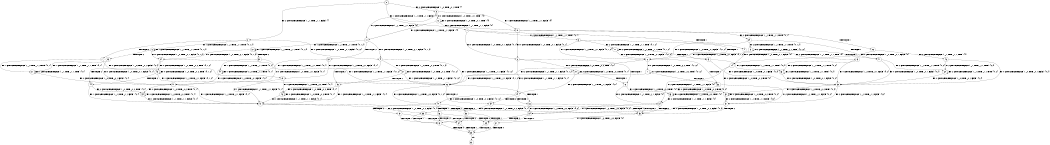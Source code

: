 digraph BCG {
size = "7, 10.5";
center = TRUE;
node [shape = circle];
0 [peripheries = 2];
0 -> 1 [label = "EX !1 !ATOMIC_EXCH_BRANCH (1, +1, TRUE, +1, 1, FALSE) !{}"];
0 -> 2 [label = "EX !2 !ATOMIC_EXCH_BRANCH (1, +1, TRUE, +1, 1, FALSE) !{}"];
0 -> 3 [label = "EX !0 !ATOMIC_EXCH_BRANCH (1, +0, TRUE, +0, 1, TRUE) !{}"];
1 -> 4 [label = "TERMINATE !1"];
1 -> 5 [label = "EX !2 !ATOMIC_EXCH_BRANCH (1, +1, TRUE, +1, 1, TRUE) !{0, 1}"];
1 -> 6 [label = "EX !0 !ATOMIC_EXCH_BRANCH (1, +0, TRUE, +0, 1, FALSE) !{0, 1}"];
2 -> 7 [label = "TERMINATE !2"];
2 -> 8 [label = "EX !1 !ATOMIC_EXCH_BRANCH (1, +1, TRUE, +1, 1, TRUE) !{0, 1, 2}"];
2 -> 9 [label = "EX !0 !ATOMIC_EXCH_BRANCH (1, +0, TRUE, +0, 1, FALSE) !{0, 1, 2}"];
3 -> 10 [label = "EX !1 !ATOMIC_EXCH_BRANCH (1, +1, TRUE, +1, 1, FALSE) !{0}"];
3 -> 11 [label = "EX !2 !ATOMIC_EXCH_BRANCH (1, +1, TRUE, +1, 1, FALSE) !{0}"];
3 -> 12 [label = "EX !0 !ATOMIC_EXCH_BRANCH (1, +0, TRUE, +0, 1, TRUE) !{0}"];
4 -> 13 [label = "EX !2 !ATOMIC_EXCH_BRANCH (1, +1, TRUE, +1, 1, TRUE) !{0}"];
4 -> 14 [label = "EX !0 !ATOMIC_EXCH_BRANCH (1, +0, TRUE, +0, 1, FALSE) !{0}"];
5 -> 15 [label = "TERMINATE !1"];
5 -> 16 [label = "EX !0 !ATOMIC_EXCH_BRANCH (1, +0, TRUE, +0, 1, FALSE) !{0, 1, 2}"];
5 -> 17 [label = "EX !2 !ATOMIC_EXCH_BRANCH (1, +1, TRUE, +1, 1, TRUE) !{0, 1, 2}"];
6 -> 18 [label = "TERMINATE !1"];
6 -> 19 [label = "EX !2 !ATOMIC_EXCH_BRANCH (1, +1, TRUE, +1, 1, FALSE) !{0, 1}"];
6 -> 20 [label = "EX !0 !ATOMIC_EXCH_BRANCH (1, +0, TRUE, +0, 2, TRUE) !{0, 1}"];
7 -> 21 [label = "EX !1 !ATOMIC_EXCH_BRANCH (1, +1, TRUE, +1, 1, TRUE) !{0, 1}"];
7 -> 22 [label = "EX !0 !ATOMIC_EXCH_BRANCH (1, +0, TRUE, +0, 1, FALSE) !{0, 1}"];
8 -> 23 [label = "TERMINATE !2"];
8 -> 24 [label = "EX !0 !ATOMIC_EXCH_BRANCH (1, +0, TRUE, +0, 1, FALSE) !{0, 1, 2}"];
8 -> 8 [label = "EX !1 !ATOMIC_EXCH_BRANCH (1, +1, TRUE, +1, 1, TRUE) !{0, 1, 2}"];
9 -> 25 [label = "TERMINATE !2"];
9 -> 26 [label = "EX !1 !ATOMIC_EXCH_BRANCH (1, +1, TRUE, +1, 1, FALSE) !{0, 1, 2}"];
9 -> 27 [label = "EX !0 !ATOMIC_EXCH_BRANCH (1, +0, TRUE, +0, 2, TRUE) !{0, 1, 2}"];
10 -> 28 [label = "TERMINATE !1"];
10 -> 29 [label = "EX !2 !ATOMIC_EXCH_BRANCH (1, +1, TRUE, +1, 1, TRUE) !{0, 1}"];
10 -> 6 [label = "EX !0 !ATOMIC_EXCH_BRANCH (1, +0, TRUE, +0, 1, FALSE) !{0, 1}"];
11 -> 30 [label = "TERMINATE !2"];
11 -> 31 [label = "EX !1 !ATOMIC_EXCH_BRANCH (1, +1, TRUE, +1, 1, TRUE) !{0, 1, 2}"];
11 -> 9 [label = "EX !0 !ATOMIC_EXCH_BRANCH (1, +0, TRUE, +0, 1, FALSE) !{0, 1, 2}"];
12 -> 10 [label = "EX !1 !ATOMIC_EXCH_BRANCH (1, +1, TRUE, +1, 1, FALSE) !{0}"];
12 -> 11 [label = "EX !2 !ATOMIC_EXCH_BRANCH (1, +1, TRUE, +1, 1, FALSE) !{0}"];
12 -> 12 [label = "EX !0 !ATOMIC_EXCH_BRANCH (1, +0, TRUE, +0, 1, TRUE) !{0}"];
13 -> 32 [label = "EX !0 !ATOMIC_EXCH_BRANCH (1, +0, TRUE, +0, 1, FALSE) !{0, 2}"];
13 -> 33 [label = "EX !2 !ATOMIC_EXCH_BRANCH (1, +1, TRUE, +1, 1, TRUE) !{0, 2}"];
14 -> 34 [label = "EX !2 !ATOMIC_EXCH_BRANCH (1, +1, TRUE, +1, 1, FALSE) !{0}"];
14 -> 35 [label = "EX !0 !ATOMIC_EXCH_BRANCH (1, +0, TRUE, +0, 2, TRUE) !{0}"];
15 -> 32 [label = "EX !0 !ATOMIC_EXCH_BRANCH (1, +0, TRUE, +0, 1, FALSE) !{0, 2}"];
15 -> 33 [label = "EX !2 !ATOMIC_EXCH_BRANCH (1, +1, TRUE, +1, 1, TRUE) !{0, 2}"];
16 -> 36 [label = "TERMINATE !1"];
16 -> 26 [label = "EX !2 !ATOMIC_EXCH_BRANCH (1, +1, TRUE, +1, 1, FALSE) !{0, 1, 2}"];
16 -> 37 [label = "EX !0 !ATOMIC_EXCH_BRANCH (1, +0, TRUE, +0, 2, TRUE) !{0, 1, 2}"];
17 -> 15 [label = "TERMINATE !1"];
17 -> 16 [label = "EX !0 !ATOMIC_EXCH_BRANCH (1, +0, TRUE, +0, 1, FALSE) !{0, 1, 2}"];
17 -> 17 [label = "EX !2 !ATOMIC_EXCH_BRANCH (1, +1, TRUE, +1, 1, TRUE) !{0, 1, 2}"];
18 -> 34 [label = "EX !2 !ATOMIC_EXCH_BRANCH (1, +1, TRUE, +1, 1, FALSE) !{0}"];
18 -> 35 [label = "EX !0 !ATOMIC_EXCH_BRANCH (1, +0, TRUE, +0, 2, TRUE) !{0}"];
19 -> 38 [label = "TERMINATE !1"];
19 -> 39 [label = "TERMINATE !2"];
19 -> 40 [label = "EX !0 !ATOMIC_EXCH_BRANCH (1, +0, TRUE, +0, 2, FALSE) !{0, 1, 2}"];
20 -> 18 [label = "TERMINATE !1"];
20 -> 19 [label = "EX !2 !ATOMIC_EXCH_BRANCH (1, +1, TRUE, +1, 1, FALSE) !{0, 1}"];
20 -> 20 [label = "EX !0 !ATOMIC_EXCH_BRANCH (1, +0, TRUE, +0, 2, TRUE) !{0, 1}"];
21 -> 41 [label = "EX !0 !ATOMIC_EXCH_BRANCH (1, +0, TRUE, +0, 1, FALSE) !{0, 1}"];
21 -> 21 [label = "EX !1 !ATOMIC_EXCH_BRANCH (1, +1, TRUE, +1, 1, TRUE) !{0, 1}"];
22 -> 42 [label = "EX !1 !ATOMIC_EXCH_BRANCH (1, +1, TRUE, +1, 1, FALSE) !{0, 1}"];
22 -> 43 [label = "EX !0 !ATOMIC_EXCH_BRANCH (1, +0, TRUE, +0, 2, TRUE) !{0, 1}"];
23 -> 41 [label = "EX !0 !ATOMIC_EXCH_BRANCH (1, +0, TRUE, +0, 1, FALSE) !{0, 1}"];
23 -> 21 [label = "EX !1 !ATOMIC_EXCH_BRANCH (1, +1, TRUE, +1, 1, TRUE) !{0, 1}"];
24 -> 44 [label = "TERMINATE !2"];
24 -> 26 [label = "EX !1 !ATOMIC_EXCH_BRANCH (1, +1, TRUE, +1, 1, FALSE) !{0, 1, 2}"];
24 -> 45 [label = "EX !0 !ATOMIC_EXCH_BRANCH (1, +0, TRUE, +0, 2, TRUE) !{0, 1, 2}"];
25 -> 42 [label = "EX !1 !ATOMIC_EXCH_BRANCH (1, +1, TRUE, +1, 1, FALSE) !{0, 1}"];
25 -> 43 [label = "EX !0 !ATOMIC_EXCH_BRANCH (1, +0, TRUE, +0, 2, TRUE) !{0, 1}"];
26 -> 38 [label = "TERMINATE !1"];
26 -> 39 [label = "TERMINATE !2"];
26 -> 40 [label = "EX !0 !ATOMIC_EXCH_BRANCH (1, +0, TRUE, +0, 2, FALSE) !{0, 1, 2}"];
27 -> 25 [label = "TERMINATE !2"];
27 -> 26 [label = "EX !1 !ATOMIC_EXCH_BRANCH (1, +1, TRUE, +1, 1, FALSE) !{0, 1, 2}"];
27 -> 27 [label = "EX !0 !ATOMIC_EXCH_BRANCH (1, +0, TRUE, +0, 2, TRUE) !{0, 1, 2}"];
28 -> 46 [label = "EX !2 !ATOMIC_EXCH_BRANCH (1, +1, TRUE, +1, 1, TRUE) !{0}"];
28 -> 14 [label = "EX !0 !ATOMIC_EXCH_BRANCH (1, +0, TRUE, +0, 1, FALSE) !{0}"];
29 -> 47 [label = "TERMINATE !1"];
29 -> 48 [label = "EX !2 !ATOMIC_EXCH_BRANCH (1, +1, TRUE, +1, 1, TRUE) !{0, 1, 2}"];
29 -> 16 [label = "EX !0 !ATOMIC_EXCH_BRANCH (1, +0, TRUE, +0, 1, FALSE) !{0, 1, 2}"];
30 -> 49 [label = "EX !1 !ATOMIC_EXCH_BRANCH (1, +1, TRUE, +1, 1, TRUE) !{0, 1}"];
30 -> 22 [label = "EX !0 !ATOMIC_EXCH_BRANCH (1, +0, TRUE, +0, 1, FALSE) !{0, 1}"];
31 -> 50 [label = "TERMINATE !2"];
31 -> 31 [label = "EX !1 !ATOMIC_EXCH_BRANCH (1, +1, TRUE, +1, 1, TRUE) !{0, 1, 2}"];
31 -> 24 [label = "EX !0 !ATOMIC_EXCH_BRANCH (1, +0, TRUE, +0, 1, FALSE) !{0, 1, 2}"];
32 -> 51 [label = "EX !2 !ATOMIC_EXCH_BRANCH (1, +1, TRUE, +1, 1, FALSE) !{0, 2}"];
32 -> 52 [label = "EX !0 !ATOMIC_EXCH_BRANCH (1, +0, TRUE, +0, 2, TRUE) !{0, 2}"];
33 -> 32 [label = "EX !0 !ATOMIC_EXCH_BRANCH (1, +0, TRUE, +0, 1, FALSE) !{0, 2}"];
33 -> 33 [label = "EX !2 !ATOMIC_EXCH_BRANCH (1, +1, TRUE, +1, 1, TRUE) !{0, 2}"];
34 -> 53 [label = "TERMINATE !2"];
34 -> 54 [label = "EX !0 !ATOMIC_EXCH_BRANCH (1, +0, TRUE, +0, 2, FALSE) !{0, 2}"];
35 -> 34 [label = "EX !2 !ATOMIC_EXCH_BRANCH (1, +1, TRUE, +1, 1, FALSE) !{0}"];
35 -> 35 [label = "EX !0 !ATOMIC_EXCH_BRANCH (1, +0, TRUE, +0, 2, TRUE) !{0}"];
36 -> 51 [label = "EX !2 !ATOMIC_EXCH_BRANCH (1, +1, TRUE, +1, 1, FALSE) !{0, 2}"];
36 -> 52 [label = "EX !0 !ATOMIC_EXCH_BRANCH (1, +0, TRUE, +0, 2, TRUE) !{0, 2}"];
37 -> 36 [label = "TERMINATE !1"];
37 -> 26 [label = "EX !2 !ATOMIC_EXCH_BRANCH (1, +1, TRUE, +1, 1, FALSE) !{0, 1, 2}"];
37 -> 37 [label = "EX !0 !ATOMIC_EXCH_BRANCH (1, +0, TRUE, +0, 2, TRUE) !{0, 1, 2}"];
38 -> 53 [label = "TERMINATE !2"];
38 -> 54 [label = "EX !0 !ATOMIC_EXCH_BRANCH (1, +0, TRUE, +0, 2, FALSE) !{0, 2}"];
39 -> 53 [label = "TERMINATE !1"];
39 -> 55 [label = "EX !0 !ATOMIC_EXCH_BRANCH (1, +0, TRUE, +0, 2, FALSE) !{0, 1}"];
40 -> 56 [label = "TERMINATE !1"];
40 -> 57 [label = "TERMINATE !2"];
40 -> 58 [label = "TERMINATE !0"];
41 -> 42 [label = "EX !1 !ATOMIC_EXCH_BRANCH (1, +1, TRUE, +1, 1, FALSE) !{0, 1}"];
41 -> 59 [label = "EX !0 !ATOMIC_EXCH_BRANCH (1, +0, TRUE, +0, 2, TRUE) !{0, 1}"];
42 -> 53 [label = "TERMINATE !1"];
42 -> 55 [label = "EX !0 !ATOMIC_EXCH_BRANCH (1, +0, TRUE, +0, 2, FALSE) !{0, 1}"];
43 -> 42 [label = "EX !1 !ATOMIC_EXCH_BRANCH (1, +1, TRUE, +1, 1, FALSE) !{0, 1}"];
43 -> 43 [label = "EX !0 !ATOMIC_EXCH_BRANCH (1, +0, TRUE, +0, 2, TRUE) !{0, 1}"];
44 -> 42 [label = "EX !1 !ATOMIC_EXCH_BRANCH (1, +1, TRUE, +1, 1, FALSE) !{0, 1}"];
44 -> 59 [label = "EX !0 !ATOMIC_EXCH_BRANCH (1, +0, TRUE, +0, 2, TRUE) !{0, 1}"];
45 -> 44 [label = "TERMINATE !2"];
45 -> 26 [label = "EX !1 !ATOMIC_EXCH_BRANCH (1, +1, TRUE, +1, 1, FALSE) !{0, 1, 2}"];
45 -> 45 [label = "EX !0 !ATOMIC_EXCH_BRANCH (1, +0, TRUE, +0, 2, TRUE) !{0, 1, 2}"];
46 -> 60 [label = "EX !2 !ATOMIC_EXCH_BRANCH (1, +1, TRUE, +1, 1, TRUE) !{0, 2}"];
46 -> 32 [label = "EX !0 !ATOMIC_EXCH_BRANCH (1, +0, TRUE, +0, 1, FALSE) !{0, 2}"];
47 -> 60 [label = "EX !2 !ATOMIC_EXCH_BRANCH (1, +1, TRUE, +1, 1, TRUE) !{0, 2}"];
47 -> 32 [label = "EX !0 !ATOMIC_EXCH_BRANCH (1, +0, TRUE, +0, 1, FALSE) !{0, 2}"];
48 -> 47 [label = "TERMINATE !1"];
48 -> 48 [label = "EX !2 !ATOMIC_EXCH_BRANCH (1, +1, TRUE, +1, 1, TRUE) !{0, 1, 2}"];
48 -> 16 [label = "EX !0 !ATOMIC_EXCH_BRANCH (1, +0, TRUE, +0, 1, FALSE) !{0, 1, 2}"];
49 -> 49 [label = "EX !1 !ATOMIC_EXCH_BRANCH (1, +1, TRUE, +1, 1, TRUE) !{0, 1}"];
49 -> 41 [label = "EX !0 !ATOMIC_EXCH_BRANCH (1, +0, TRUE, +0, 1, FALSE) !{0, 1}"];
50 -> 49 [label = "EX !1 !ATOMIC_EXCH_BRANCH (1, +1, TRUE, +1, 1, TRUE) !{0, 1}"];
50 -> 41 [label = "EX !0 !ATOMIC_EXCH_BRANCH (1, +0, TRUE, +0, 1, FALSE) !{0, 1}"];
51 -> 53 [label = "TERMINATE !2"];
51 -> 54 [label = "EX !0 !ATOMIC_EXCH_BRANCH (1, +0, TRUE, +0, 2, FALSE) !{0, 2}"];
52 -> 51 [label = "EX !2 !ATOMIC_EXCH_BRANCH (1, +1, TRUE, +1, 1, FALSE) !{0, 2}"];
52 -> 52 [label = "EX !0 !ATOMIC_EXCH_BRANCH (1, +0, TRUE, +0, 2, TRUE) !{0, 2}"];
53 -> 61 [label = "EX !0 !ATOMIC_EXCH_BRANCH (1, +0, TRUE, +0, 2, FALSE) !{0}"];
54 -> 62 [label = "TERMINATE !2"];
54 -> 63 [label = "TERMINATE !0"];
55 -> 62 [label = "TERMINATE !1"];
55 -> 64 [label = "TERMINATE !0"];
56 -> 62 [label = "TERMINATE !2"];
56 -> 63 [label = "TERMINATE !0"];
57 -> 62 [label = "TERMINATE !1"];
57 -> 64 [label = "TERMINATE !0"];
58 -> 63 [label = "TERMINATE !1"];
58 -> 64 [label = "TERMINATE !2"];
59 -> 42 [label = "EX !1 !ATOMIC_EXCH_BRANCH (1, +1, TRUE, +1, 1, FALSE) !{0, 1}"];
59 -> 59 [label = "EX !0 !ATOMIC_EXCH_BRANCH (1, +0, TRUE, +0, 2, TRUE) !{0, 1}"];
60 -> 60 [label = "EX !2 !ATOMIC_EXCH_BRANCH (1, +1, TRUE, +1, 1, TRUE) !{0, 2}"];
60 -> 32 [label = "EX !0 !ATOMIC_EXCH_BRANCH (1, +0, TRUE, +0, 1, FALSE) !{0, 2}"];
61 -> 65 [label = "TERMINATE !0"];
62 -> 65 [label = "TERMINATE !0"];
63 -> 65 [label = "TERMINATE !2"];
64 -> 65 [label = "TERMINATE !1"];
65 -> 66 [label = "exit"];
}
